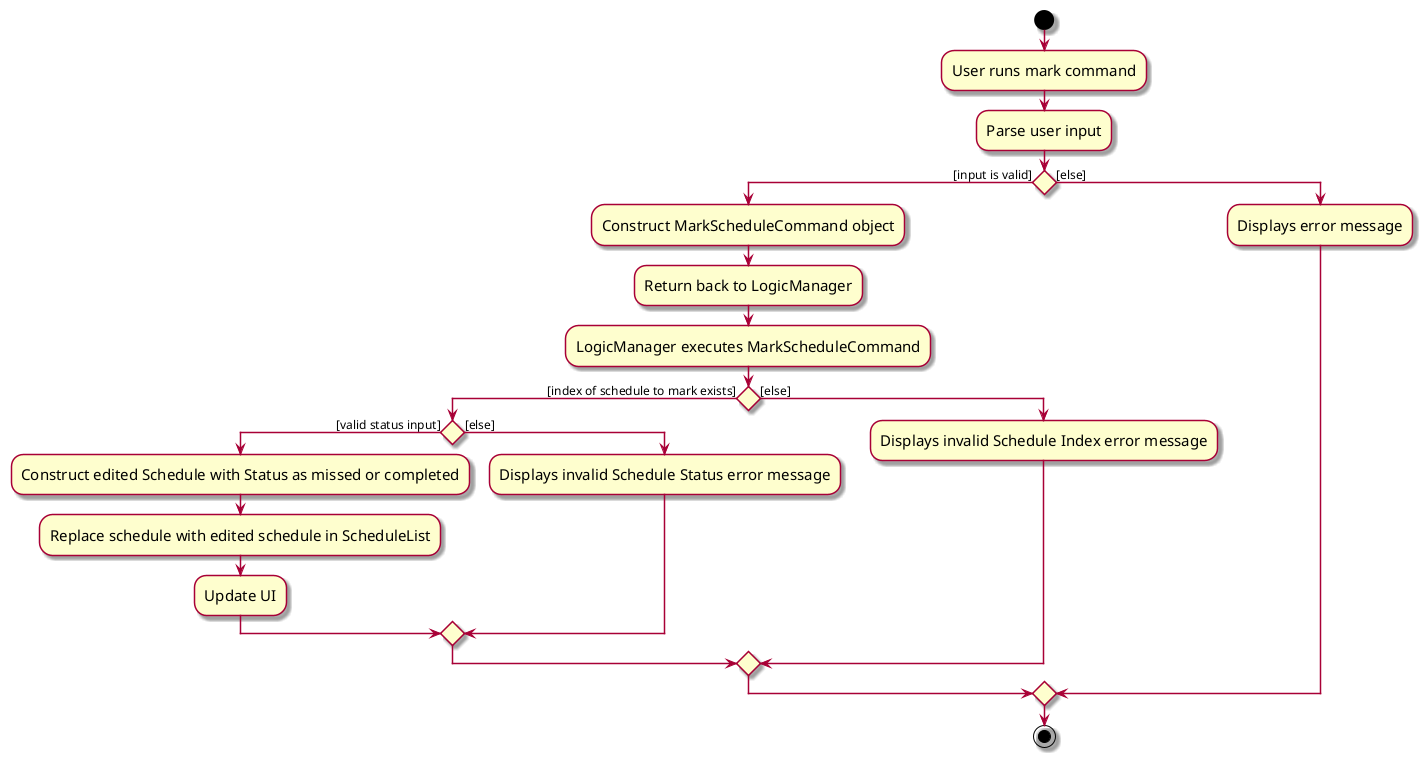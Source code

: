 @startuml
skin rose
skinparam ActivityFontSize 15
skinparam ArrowFontSize 12
start
:User runs mark command;

'Since the beta syntax does not support placing the condition outside the
'diamond we place it as the true branch instead.

:Parse user input;

if () then ([input is valid])
    :Construct MarkScheduleCommand object;
    :Return back to LogicManager;
    :LogicManager executes MarkScheduleCommand;
    if () then ([index of schedule to mark exists])
        if () then ([valid status input])
            :Construct edited Schedule with Status as missed or completed;
            :Replace schedule with edited schedule in ScheduleList;
            :Update UI;
        else ([else])
            :Displays invalid Schedule Status error message;
        endif
    else ([else])
        :Displays invalid Schedule Index error message;
    endif
else ([else])
    :Displays error message;
endif
stop
@enduml
